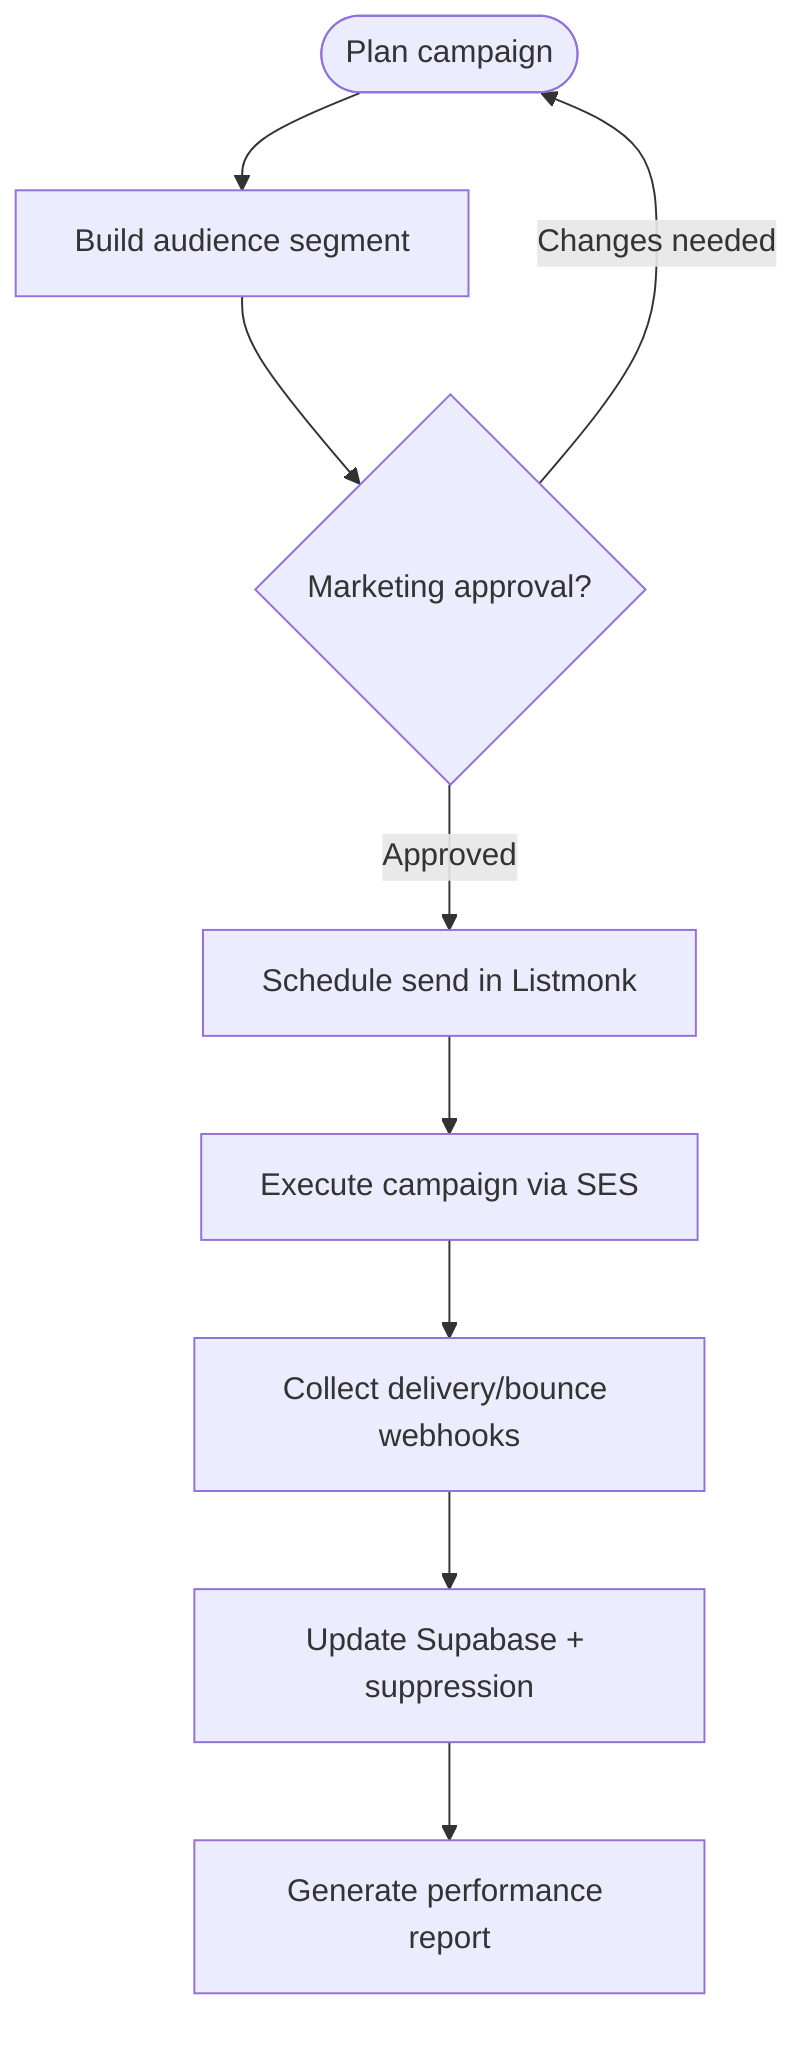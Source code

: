 flowchart TD
    plan([Plan campaign])
    segment[Build audience segment]
    approve{Marketing approval?}
    schedule[Schedule send in Listmonk]
    send[Execute campaign via SES]
    collect[Collect delivery/bounce webhooks]
    sync[Update Supabase + suppression]
    report[Generate performance report]
    plan --> segment --> approve
    approve -->|Approved| schedule --> send --> collect --> sync --> report
    approve -->|Changes needed| plan